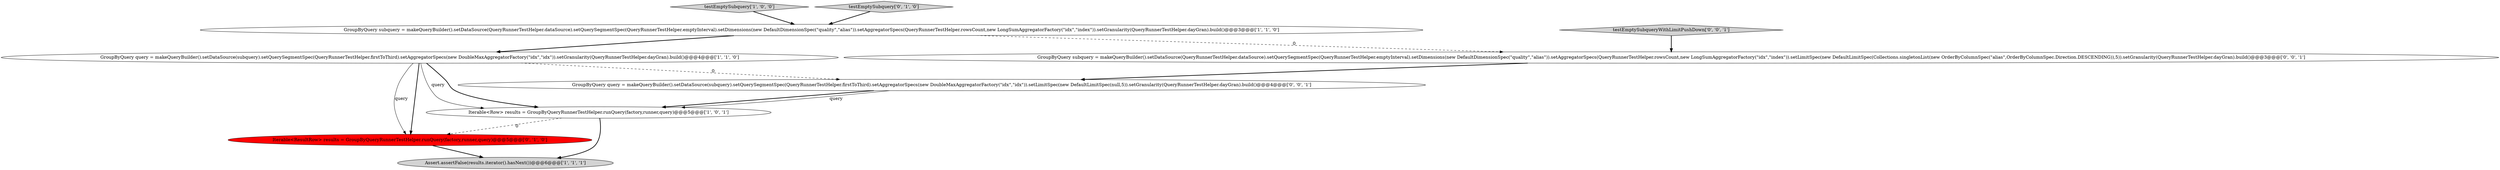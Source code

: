 digraph {
3 [style = filled, label = "GroupByQuery query = makeQueryBuilder().setDataSource(subquery).setQuerySegmentSpec(QueryRunnerTestHelper.firstToThird).setAggregatorSpecs(new DoubleMaxAggregatorFactory(\"idx\",\"idx\")).setGranularity(QueryRunnerTestHelper.dayGran).build()@@@4@@@['1', '1', '0']", fillcolor = white, shape = ellipse image = "AAA0AAABBB1BBB"];
5 [style = filled, label = "Iterable<ResultRow> results = GroupByQueryRunnerTestHelper.runQuery(factory,runner,query)@@@5@@@['0', '1', '0']", fillcolor = red, shape = ellipse image = "AAA1AAABBB2BBB"];
8 [style = filled, label = "GroupByQuery subquery = makeQueryBuilder().setDataSource(QueryRunnerTestHelper.dataSource).setQuerySegmentSpec(QueryRunnerTestHelper.emptyInterval).setDimensions(new DefaultDimensionSpec(\"quality\",\"alias\")).setAggregatorSpecs(QueryRunnerTestHelper.rowsCount,new LongSumAggregatorFactory(\"idx\",\"index\")).setLimitSpec(new DefaultLimitSpec(Collections.singletonList(new OrderByColumnSpec(\"alias\",OrderByColumnSpec.Direction.DESCENDING)),5)).setGranularity(QueryRunnerTestHelper.dayGran).build()@@@3@@@['0', '0', '1']", fillcolor = white, shape = ellipse image = "AAA0AAABBB3BBB"];
7 [style = filled, label = "testEmptySubqueryWithLimitPushDown['0', '0', '1']", fillcolor = lightgray, shape = diamond image = "AAA0AAABBB3BBB"];
0 [style = filled, label = "Iterable<Row> results = GroupByQueryRunnerTestHelper.runQuery(factory,runner,query)@@@5@@@['1', '0', '1']", fillcolor = white, shape = ellipse image = "AAA0AAABBB1BBB"];
2 [style = filled, label = "GroupByQuery subquery = makeQueryBuilder().setDataSource(QueryRunnerTestHelper.dataSource).setQuerySegmentSpec(QueryRunnerTestHelper.emptyInterval).setDimensions(new DefaultDimensionSpec(\"quality\",\"alias\")).setAggregatorSpecs(QueryRunnerTestHelper.rowsCount,new LongSumAggregatorFactory(\"idx\",\"index\")).setGranularity(QueryRunnerTestHelper.dayGran).build()@@@3@@@['1', '1', '0']", fillcolor = white, shape = ellipse image = "AAA0AAABBB1BBB"];
4 [style = filled, label = "testEmptySubquery['1', '0', '0']", fillcolor = lightgray, shape = diamond image = "AAA0AAABBB1BBB"];
9 [style = filled, label = "GroupByQuery query = makeQueryBuilder().setDataSource(subquery).setQuerySegmentSpec(QueryRunnerTestHelper.firstToThird).setAggregatorSpecs(new DoubleMaxAggregatorFactory(\"idx\",\"idx\")).setLimitSpec(new DefaultLimitSpec(null,5)).setGranularity(QueryRunnerTestHelper.dayGran).build()@@@4@@@['0', '0', '1']", fillcolor = white, shape = ellipse image = "AAA0AAABBB3BBB"];
1 [style = filled, label = "Assert.assertFalse(results.iterator().hasNext())@@@6@@@['1', '1', '1']", fillcolor = lightgray, shape = ellipse image = "AAA0AAABBB1BBB"];
6 [style = filled, label = "testEmptySubquery['0', '1', '0']", fillcolor = lightgray, shape = diamond image = "AAA0AAABBB2BBB"];
5->1 [style = bold, label=""];
3->5 [style = solid, label="query"];
3->5 [style = bold, label=""];
4->2 [style = bold, label=""];
9->0 [style = bold, label=""];
9->0 [style = solid, label="query"];
0->5 [style = dashed, label="0"];
3->9 [style = dashed, label="0"];
7->8 [style = bold, label=""];
2->8 [style = dashed, label="0"];
3->0 [style = solid, label="query"];
0->1 [style = bold, label=""];
3->0 [style = bold, label=""];
2->3 [style = bold, label=""];
8->9 [style = bold, label=""];
6->2 [style = bold, label=""];
}
